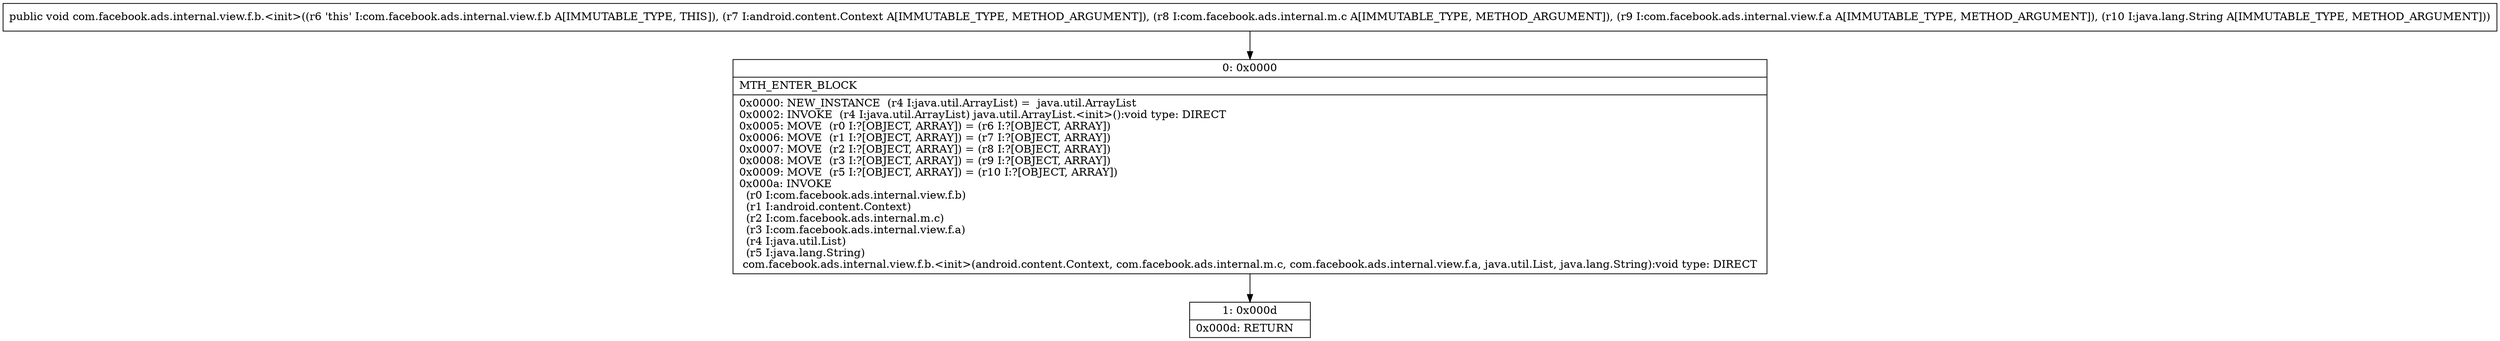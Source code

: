 digraph "CFG forcom.facebook.ads.internal.view.f.b.\<init\>(Landroid\/content\/Context;Lcom\/facebook\/ads\/internal\/m\/c;Lcom\/facebook\/ads\/internal\/view\/f\/a;Ljava\/lang\/String;)V" {
Node_0 [shape=record,label="{0\:\ 0x0000|MTH_ENTER_BLOCK\l|0x0000: NEW_INSTANCE  (r4 I:java.util.ArrayList) =  java.util.ArrayList \l0x0002: INVOKE  (r4 I:java.util.ArrayList) java.util.ArrayList.\<init\>():void type: DIRECT \l0x0005: MOVE  (r0 I:?[OBJECT, ARRAY]) = (r6 I:?[OBJECT, ARRAY]) \l0x0006: MOVE  (r1 I:?[OBJECT, ARRAY]) = (r7 I:?[OBJECT, ARRAY]) \l0x0007: MOVE  (r2 I:?[OBJECT, ARRAY]) = (r8 I:?[OBJECT, ARRAY]) \l0x0008: MOVE  (r3 I:?[OBJECT, ARRAY]) = (r9 I:?[OBJECT, ARRAY]) \l0x0009: MOVE  (r5 I:?[OBJECT, ARRAY]) = (r10 I:?[OBJECT, ARRAY]) \l0x000a: INVOKE  \l  (r0 I:com.facebook.ads.internal.view.f.b)\l  (r1 I:android.content.Context)\l  (r2 I:com.facebook.ads.internal.m.c)\l  (r3 I:com.facebook.ads.internal.view.f.a)\l  (r4 I:java.util.List)\l  (r5 I:java.lang.String)\l com.facebook.ads.internal.view.f.b.\<init\>(android.content.Context, com.facebook.ads.internal.m.c, com.facebook.ads.internal.view.f.a, java.util.List, java.lang.String):void type: DIRECT \l}"];
Node_1 [shape=record,label="{1\:\ 0x000d|0x000d: RETURN   \l}"];
MethodNode[shape=record,label="{public void com.facebook.ads.internal.view.f.b.\<init\>((r6 'this' I:com.facebook.ads.internal.view.f.b A[IMMUTABLE_TYPE, THIS]), (r7 I:android.content.Context A[IMMUTABLE_TYPE, METHOD_ARGUMENT]), (r8 I:com.facebook.ads.internal.m.c A[IMMUTABLE_TYPE, METHOD_ARGUMENT]), (r9 I:com.facebook.ads.internal.view.f.a A[IMMUTABLE_TYPE, METHOD_ARGUMENT]), (r10 I:java.lang.String A[IMMUTABLE_TYPE, METHOD_ARGUMENT])) }"];
MethodNode -> Node_0;
Node_0 -> Node_1;
}

